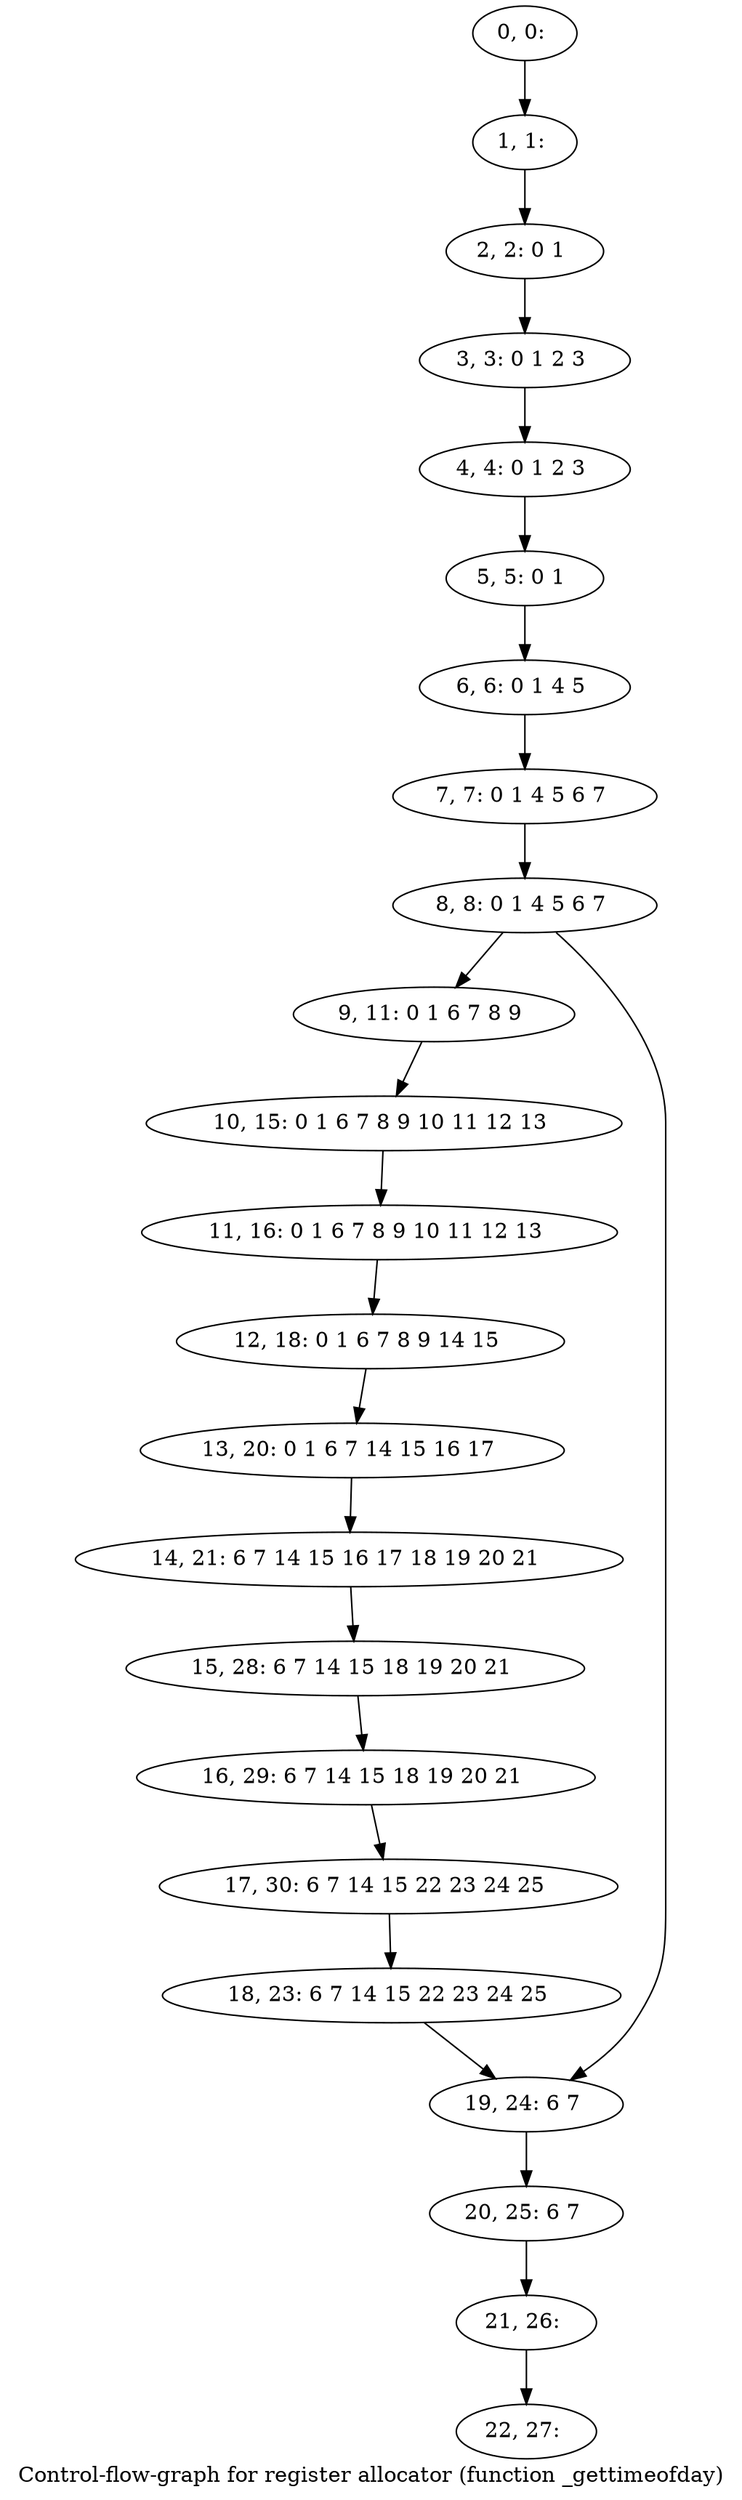 digraph G {
graph [label="Control-flow-graph for register allocator (function _gettimeofday)"]
0[label="0, 0: "];
1[label="1, 1: "];
2[label="2, 2: 0 1 "];
3[label="3, 3: 0 1 2 3 "];
4[label="4, 4: 0 1 2 3 "];
5[label="5, 5: 0 1 "];
6[label="6, 6: 0 1 4 5 "];
7[label="7, 7: 0 1 4 5 6 7 "];
8[label="8, 8: 0 1 4 5 6 7 "];
9[label="9, 11: 0 1 6 7 8 9 "];
10[label="10, 15: 0 1 6 7 8 9 10 11 12 13 "];
11[label="11, 16: 0 1 6 7 8 9 10 11 12 13 "];
12[label="12, 18: 0 1 6 7 8 9 14 15 "];
13[label="13, 20: 0 1 6 7 14 15 16 17 "];
14[label="14, 21: 6 7 14 15 16 17 18 19 20 21 "];
15[label="15, 28: 6 7 14 15 18 19 20 21 "];
16[label="16, 29: 6 7 14 15 18 19 20 21 "];
17[label="17, 30: 6 7 14 15 22 23 24 25 "];
18[label="18, 23: 6 7 14 15 22 23 24 25 "];
19[label="19, 24: 6 7 "];
20[label="20, 25: 6 7 "];
21[label="21, 26: "];
22[label="22, 27: "];
0->1 ;
1->2 ;
2->3 ;
3->4 ;
4->5 ;
5->6 ;
6->7 ;
7->8 ;
8->9 ;
8->19 ;
9->10 ;
10->11 ;
11->12 ;
12->13 ;
13->14 ;
14->15 ;
15->16 ;
16->17 ;
17->18 ;
18->19 ;
19->20 ;
20->21 ;
21->22 ;
}
